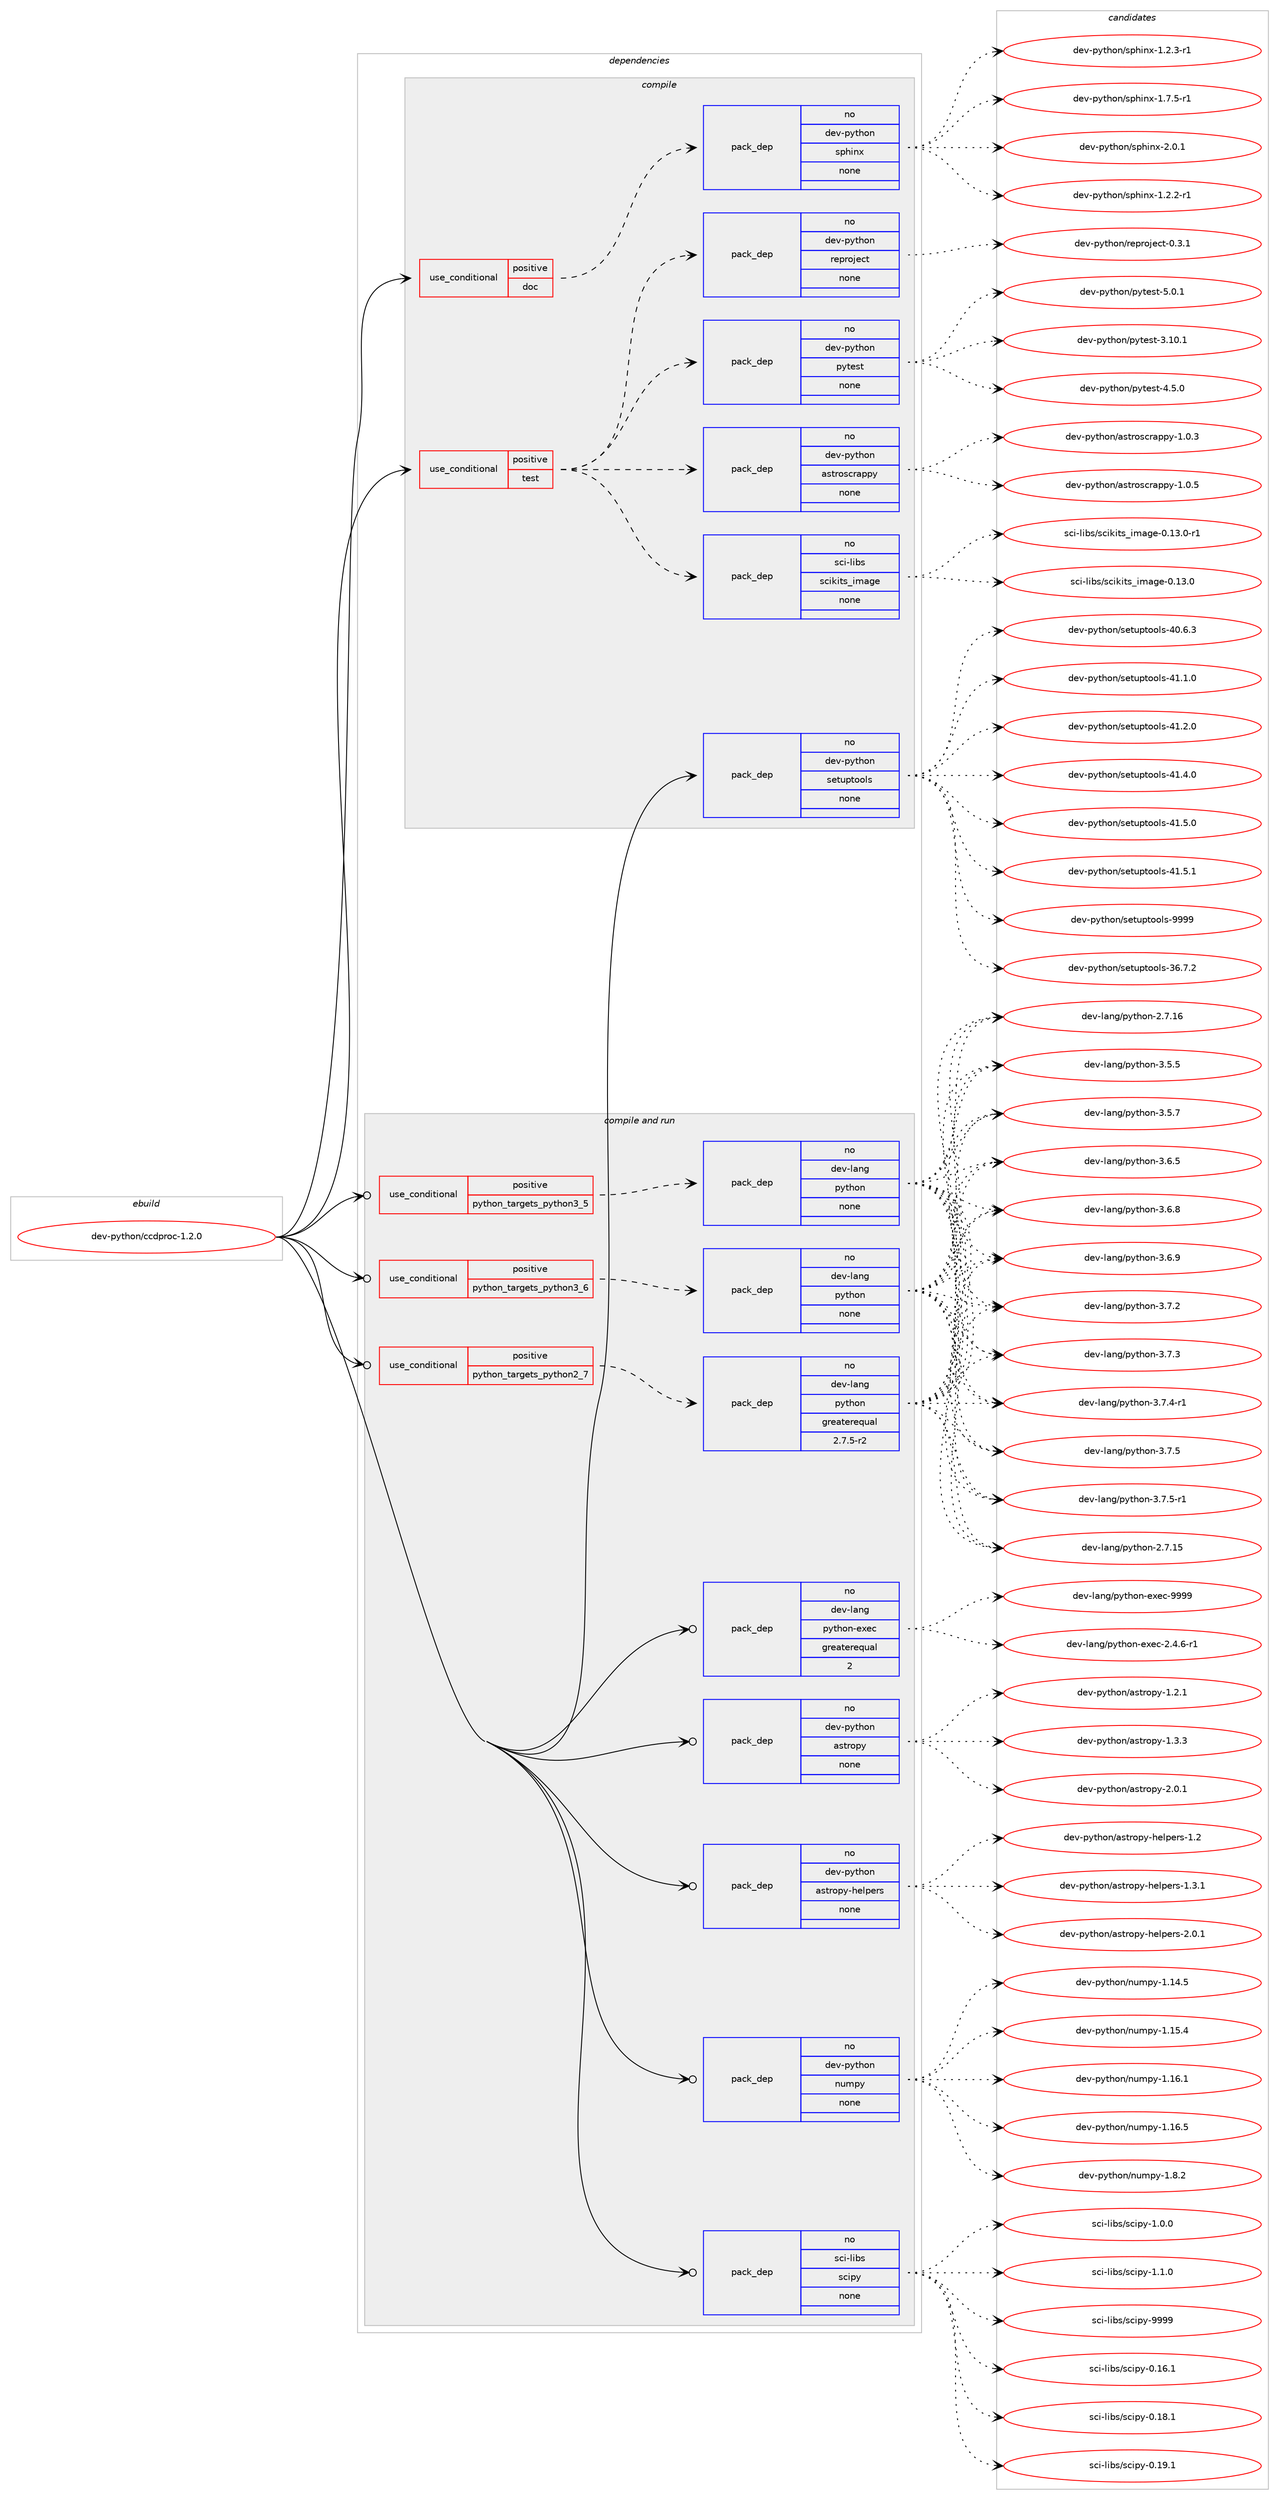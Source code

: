 digraph prolog {

# *************
# Graph options
# *************

newrank=true;
concentrate=true;
compound=true;
graph [rankdir=LR,fontname=Helvetica,fontsize=10,ranksep=1.5];#, ranksep=2.5, nodesep=0.2];
edge  [arrowhead=vee];
node  [fontname=Helvetica,fontsize=10];

# **********
# The ebuild
# **********

subgraph cluster_leftcol {
color=gray;
rank=same;
label=<<i>ebuild</i>>;
id [label="dev-python/ccdproc-1.2.0", color=red, width=4, href="../dev-python/ccdproc-1.2.0.svg"];
}

# ****************
# The dependencies
# ****************

subgraph cluster_midcol {
color=gray;
label=<<i>dependencies</i>>;
subgraph cluster_compile {
fillcolor="#eeeeee";
style=filled;
label=<<i>compile</i>>;
subgraph cond137311 {
dependency598227 [label=<<TABLE BORDER="0" CELLBORDER="1" CELLSPACING="0" CELLPADDING="4"><TR><TD ROWSPAN="3" CELLPADDING="10">use_conditional</TD></TR><TR><TD>positive</TD></TR><TR><TD>doc</TD></TR></TABLE>>, shape=none, color=red];
subgraph pack449137 {
dependency598228 [label=<<TABLE BORDER="0" CELLBORDER="1" CELLSPACING="0" CELLPADDING="4" WIDTH="220"><TR><TD ROWSPAN="6" CELLPADDING="30">pack_dep</TD></TR><TR><TD WIDTH="110">no</TD></TR><TR><TD>dev-python</TD></TR><TR><TD>sphinx</TD></TR><TR><TD>none</TD></TR><TR><TD></TD></TR></TABLE>>, shape=none, color=blue];
}
dependency598227:e -> dependency598228:w [weight=20,style="dashed",arrowhead="vee"];
}
id:e -> dependency598227:w [weight=20,style="solid",arrowhead="vee"];
subgraph cond137312 {
dependency598229 [label=<<TABLE BORDER="0" CELLBORDER="1" CELLSPACING="0" CELLPADDING="4"><TR><TD ROWSPAN="3" CELLPADDING="10">use_conditional</TD></TR><TR><TD>positive</TD></TR><TR><TD>test</TD></TR></TABLE>>, shape=none, color=red];
subgraph pack449138 {
dependency598230 [label=<<TABLE BORDER="0" CELLBORDER="1" CELLSPACING="0" CELLPADDING="4" WIDTH="220"><TR><TD ROWSPAN="6" CELLPADDING="30">pack_dep</TD></TR><TR><TD WIDTH="110">no</TD></TR><TR><TD>dev-python</TD></TR><TR><TD>astroscrappy</TD></TR><TR><TD>none</TD></TR><TR><TD></TD></TR></TABLE>>, shape=none, color=blue];
}
dependency598229:e -> dependency598230:w [weight=20,style="dashed",arrowhead="vee"];
subgraph pack449139 {
dependency598231 [label=<<TABLE BORDER="0" CELLBORDER="1" CELLSPACING="0" CELLPADDING="4" WIDTH="220"><TR><TD ROWSPAN="6" CELLPADDING="30">pack_dep</TD></TR><TR><TD WIDTH="110">no</TD></TR><TR><TD>dev-python</TD></TR><TR><TD>pytest</TD></TR><TR><TD>none</TD></TR><TR><TD></TD></TR></TABLE>>, shape=none, color=blue];
}
dependency598229:e -> dependency598231:w [weight=20,style="dashed",arrowhead="vee"];
subgraph pack449140 {
dependency598232 [label=<<TABLE BORDER="0" CELLBORDER="1" CELLSPACING="0" CELLPADDING="4" WIDTH="220"><TR><TD ROWSPAN="6" CELLPADDING="30">pack_dep</TD></TR><TR><TD WIDTH="110">no</TD></TR><TR><TD>dev-python</TD></TR><TR><TD>reproject</TD></TR><TR><TD>none</TD></TR><TR><TD></TD></TR></TABLE>>, shape=none, color=blue];
}
dependency598229:e -> dependency598232:w [weight=20,style="dashed",arrowhead="vee"];
subgraph pack449141 {
dependency598233 [label=<<TABLE BORDER="0" CELLBORDER="1" CELLSPACING="0" CELLPADDING="4" WIDTH="220"><TR><TD ROWSPAN="6" CELLPADDING="30">pack_dep</TD></TR><TR><TD WIDTH="110">no</TD></TR><TR><TD>sci-libs</TD></TR><TR><TD>scikits_image</TD></TR><TR><TD>none</TD></TR><TR><TD></TD></TR></TABLE>>, shape=none, color=blue];
}
dependency598229:e -> dependency598233:w [weight=20,style="dashed",arrowhead="vee"];
}
id:e -> dependency598229:w [weight=20,style="solid",arrowhead="vee"];
subgraph pack449142 {
dependency598234 [label=<<TABLE BORDER="0" CELLBORDER="1" CELLSPACING="0" CELLPADDING="4" WIDTH="220"><TR><TD ROWSPAN="6" CELLPADDING="30">pack_dep</TD></TR><TR><TD WIDTH="110">no</TD></TR><TR><TD>dev-python</TD></TR><TR><TD>setuptools</TD></TR><TR><TD>none</TD></TR><TR><TD></TD></TR></TABLE>>, shape=none, color=blue];
}
id:e -> dependency598234:w [weight=20,style="solid",arrowhead="vee"];
}
subgraph cluster_compileandrun {
fillcolor="#eeeeee";
style=filled;
label=<<i>compile and run</i>>;
subgraph cond137313 {
dependency598235 [label=<<TABLE BORDER="0" CELLBORDER="1" CELLSPACING="0" CELLPADDING="4"><TR><TD ROWSPAN="3" CELLPADDING="10">use_conditional</TD></TR><TR><TD>positive</TD></TR><TR><TD>python_targets_python2_7</TD></TR></TABLE>>, shape=none, color=red];
subgraph pack449143 {
dependency598236 [label=<<TABLE BORDER="0" CELLBORDER="1" CELLSPACING="0" CELLPADDING="4" WIDTH="220"><TR><TD ROWSPAN="6" CELLPADDING="30">pack_dep</TD></TR><TR><TD WIDTH="110">no</TD></TR><TR><TD>dev-lang</TD></TR><TR><TD>python</TD></TR><TR><TD>greaterequal</TD></TR><TR><TD>2.7.5-r2</TD></TR></TABLE>>, shape=none, color=blue];
}
dependency598235:e -> dependency598236:w [weight=20,style="dashed",arrowhead="vee"];
}
id:e -> dependency598235:w [weight=20,style="solid",arrowhead="odotvee"];
subgraph cond137314 {
dependency598237 [label=<<TABLE BORDER="0" CELLBORDER="1" CELLSPACING="0" CELLPADDING="4"><TR><TD ROWSPAN="3" CELLPADDING="10">use_conditional</TD></TR><TR><TD>positive</TD></TR><TR><TD>python_targets_python3_5</TD></TR></TABLE>>, shape=none, color=red];
subgraph pack449144 {
dependency598238 [label=<<TABLE BORDER="0" CELLBORDER="1" CELLSPACING="0" CELLPADDING="4" WIDTH="220"><TR><TD ROWSPAN="6" CELLPADDING="30">pack_dep</TD></TR><TR><TD WIDTH="110">no</TD></TR><TR><TD>dev-lang</TD></TR><TR><TD>python</TD></TR><TR><TD>none</TD></TR><TR><TD></TD></TR></TABLE>>, shape=none, color=blue];
}
dependency598237:e -> dependency598238:w [weight=20,style="dashed",arrowhead="vee"];
}
id:e -> dependency598237:w [weight=20,style="solid",arrowhead="odotvee"];
subgraph cond137315 {
dependency598239 [label=<<TABLE BORDER="0" CELLBORDER="1" CELLSPACING="0" CELLPADDING="4"><TR><TD ROWSPAN="3" CELLPADDING="10">use_conditional</TD></TR><TR><TD>positive</TD></TR><TR><TD>python_targets_python3_6</TD></TR></TABLE>>, shape=none, color=red];
subgraph pack449145 {
dependency598240 [label=<<TABLE BORDER="0" CELLBORDER="1" CELLSPACING="0" CELLPADDING="4" WIDTH="220"><TR><TD ROWSPAN="6" CELLPADDING="30">pack_dep</TD></TR><TR><TD WIDTH="110">no</TD></TR><TR><TD>dev-lang</TD></TR><TR><TD>python</TD></TR><TR><TD>none</TD></TR><TR><TD></TD></TR></TABLE>>, shape=none, color=blue];
}
dependency598239:e -> dependency598240:w [weight=20,style="dashed",arrowhead="vee"];
}
id:e -> dependency598239:w [weight=20,style="solid",arrowhead="odotvee"];
subgraph pack449146 {
dependency598241 [label=<<TABLE BORDER="0" CELLBORDER="1" CELLSPACING="0" CELLPADDING="4" WIDTH="220"><TR><TD ROWSPAN="6" CELLPADDING="30">pack_dep</TD></TR><TR><TD WIDTH="110">no</TD></TR><TR><TD>dev-lang</TD></TR><TR><TD>python-exec</TD></TR><TR><TD>greaterequal</TD></TR><TR><TD>2</TD></TR></TABLE>>, shape=none, color=blue];
}
id:e -> dependency598241:w [weight=20,style="solid",arrowhead="odotvee"];
subgraph pack449147 {
dependency598242 [label=<<TABLE BORDER="0" CELLBORDER="1" CELLSPACING="0" CELLPADDING="4" WIDTH="220"><TR><TD ROWSPAN="6" CELLPADDING="30">pack_dep</TD></TR><TR><TD WIDTH="110">no</TD></TR><TR><TD>dev-python</TD></TR><TR><TD>astropy</TD></TR><TR><TD>none</TD></TR><TR><TD></TD></TR></TABLE>>, shape=none, color=blue];
}
id:e -> dependency598242:w [weight=20,style="solid",arrowhead="odotvee"];
subgraph pack449148 {
dependency598243 [label=<<TABLE BORDER="0" CELLBORDER="1" CELLSPACING="0" CELLPADDING="4" WIDTH="220"><TR><TD ROWSPAN="6" CELLPADDING="30">pack_dep</TD></TR><TR><TD WIDTH="110">no</TD></TR><TR><TD>dev-python</TD></TR><TR><TD>astropy-helpers</TD></TR><TR><TD>none</TD></TR><TR><TD></TD></TR></TABLE>>, shape=none, color=blue];
}
id:e -> dependency598243:w [weight=20,style="solid",arrowhead="odotvee"];
subgraph pack449149 {
dependency598244 [label=<<TABLE BORDER="0" CELLBORDER="1" CELLSPACING="0" CELLPADDING="4" WIDTH="220"><TR><TD ROWSPAN="6" CELLPADDING="30">pack_dep</TD></TR><TR><TD WIDTH="110">no</TD></TR><TR><TD>dev-python</TD></TR><TR><TD>numpy</TD></TR><TR><TD>none</TD></TR><TR><TD></TD></TR></TABLE>>, shape=none, color=blue];
}
id:e -> dependency598244:w [weight=20,style="solid",arrowhead="odotvee"];
subgraph pack449150 {
dependency598245 [label=<<TABLE BORDER="0" CELLBORDER="1" CELLSPACING="0" CELLPADDING="4" WIDTH="220"><TR><TD ROWSPAN="6" CELLPADDING="30">pack_dep</TD></TR><TR><TD WIDTH="110">no</TD></TR><TR><TD>sci-libs</TD></TR><TR><TD>scipy</TD></TR><TR><TD>none</TD></TR><TR><TD></TD></TR></TABLE>>, shape=none, color=blue];
}
id:e -> dependency598245:w [weight=20,style="solid",arrowhead="odotvee"];
}
subgraph cluster_run {
fillcolor="#eeeeee";
style=filled;
label=<<i>run</i>>;
}
}

# **************
# The candidates
# **************

subgraph cluster_choices {
rank=same;
color=gray;
label=<<i>candidates</i>>;

subgraph choice449137 {
color=black;
nodesep=1;
choice10010111845112121116104111110471151121041051101204549465046504511449 [label="dev-python/sphinx-1.2.2-r1", color=red, width=4,href="../dev-python/sphinx-1.2.2-r1.svg"];
choice10010111845112121116104111110471151121041051101204549465046514511449 [label="dev-python/sphinx-1.2.3-r1", color=red, width=4,href="../dev-python/sphinx-1.2.3-r1.svg"];
choice10010111845112121116104111110471151121041051101204549465546534511449 [label="dev-python/sphinx-1.7.5-r1", color=red, width=4,href="../dev-python/sphinx-1.7.5-r1.svg"];
choice1001011184511212111610411111047115112104105110120455046484649 [label="dev-python/sphinx-2.0.1", color=red, width=4,href="../dev-python/sphinx-2.0.1.svg"];
dependency598228:e -> choice10010111845112121116104111110471151121041051101204549465046504511449:w [style=dotted,weight="100"];
dependency598228:e -> choice10010111845112121116104111110471151121041051101204549465046514511449:w [style=dotted,weight="100"];
dependency598228:e -> choice10010111845112121116104111110471151121041051101204549465546534511449:w [style=dotted,weight="100"];
dependency598228:e -> choice1001011184511212111610411111047115112104105110120455046484649:w [style=dotted,weight="100"];
}
subgraph choice449138 {
color=black;
nodesep=1;
choice1001011184511212111610411111047971151161141111159911497112112121454946484651 [label="dev-python/astroscrappy-1.0.3", color=red, width=4,href="../dev-python/astroscrappy-1.0.3.svg"];
choice1001011184511212111610411111047971151161141111159911497112112121454946484653 [label="dev-python/astroscrappy-1.0.5", color=red, width=4,href="../dev-python/astroscrappy-1.0.5.svg"];
dependency598230:e -> choice1001011184511212111610411111047971151161141111159911497112112121454946484651:w [style=dotted,weight="100"];
dependency598230:e -> choice1001011184511212111610411111047971151161141111159911497112112121454946484653:w [style=dotted,weight="100"];
}
subgraph choice449139 {
color=black;
nodesep=1;
choice100101118451121211161041111104711212111610111511645514649484649 [label="dev-python/pytest-3.10.1", color=red, width=4,href="../dev-python/pytest-3.10.1.svg"];
choice1001011184511212111610411111047112121116101115116455246534648 [label="dev-python/pytest-4.5.0", color=red, width=4,href="../dev-python/pytest-4.5.0.svg"];
choice1001011184511212111610411111047112121116101115116455346484649 [label="dev-python/pytest-5.0.1", color=red, width=4,href="../dev-python/pytest-5.0.1.svg"];
dependency598231:e -> choice100101118451121211161041111104711212111610111511645514649484649:w [style=dotted,weight="100"];
dependency598231:e -> choice1001011184511212111610411111047112121116101115116455246534648:w [style=dotted,weight="100"];
dependency598231:e -> choice1001011184511212111610411111047112121116101115116455346484649:w [style=dotted,weight="100"];
}
subgraph choice449140 {
color=black;
nodesep=1;
choice100101118451121211161041111104711410111211411110610199116454846514649 [label="dev-python/reproject-0.3.1", color=red, width=4,href="../dev-python/reproject-0.3.1.svg"];
dependency598232:e -> choice100101118451121211161041111104711410111211411110610199116454846514649:w [style=dotted,weight="100"];
}
subgraph choice449141 {
color=black;
nodesep=1;
choice1159910545108105981154711599105107105116115951051099710310145484649514648 [label="sci-libs/scikits_image-0.13.0", color=red, width=4,href="../sci-libs/scikits_image-0.13.0.svg"];
choice11599105451081059811547115991051071051161159510510997103101454846495146484511449 [label="sci-libs/scikits_image-0.13.0-r1", color=red, width=4,href="../sci-libs/scikits_image-0.13.0-r1.svg"];
dependency598233:e -> choice1159910545108105981154711599105107105116115951051099710310145484649514648:w [style=dotted,weight="100"];
dependency598233:e -> choice11599105451081059811547115991051071051161159510510997103101454846495146484511449:w [style=dotted,weight="100"];
}
subgraph choice449142 {
color=black;
nodesep=1;
choice100101118451121211161041111104711510111611711211611111110811545515446554650 [label="dev-python/setuptools-36.7.2", color=red, width=4,href="../dev-python/setuptools-36.7.2.svg"];
choice100101118451121211161041111104711510111611711211611111110811545524846544651 [label="dev-python/setuptools-40.6.3", color=red, width=4,href="../dev-python/setuptools-40.6.3.svg"];
choice100101118451121211161041111104711510111611711211611111110811545524946494648 [label="dev-python/setuptools-41.1.0", color=red, width=4,href="../dev-python/setuptools-41.1.0.svg"];
choice100101118451121211161041111104711510111611711211611111110811545524946504648 [label="dev-python/setuptools-41.2.0", color=red, width=4,href="../dev-python/setuptools-41.2.0.svg"];
choice100101118451121211161041111104711510111611711211611111110811545524946524648 [label="dev-python/setuptools-41.4.0", color=red, width=4,href="../dev-python/setuptools-41.4.0.svg"];
choice100101118451121211161041111104711510111611711211611111110811545524946534648 [label="dev-python/setuptools-41.5.0", color=red, width=4,href="../dev-python/setuptools-41.5.0.svg"];
choice100101118451121211161041111104711510111611711211611111110811545524946534649 [label="dev-python/setuptools-41.5.1", color=red, width=4,href="../dev-python/setuptools-41.5.1.svg"];
choice10010111845112121116104111110471151011161171121161111111081154557575757 [label="dev-python/setuptools-9999", color=red, width=4,href="../dev-python/setuptools-9999.svg"];
dependency598234:e -> choice100101118451121211161041111104711510111611711211611111110811545515446554650:w [style=dotted,weight="100"];
dependency598234:e -> choice100101118451121211161041111104711510111611711211611111110811545524846544651:w [style=dotted,weight="100"];
dependency598234:e -> choice100101118451121211161041111104711510111611711211611111110811545524946494648:w [style=dotted,weight="100"];
dependency598234:e -> choice100101118451121211161041111104711510111611711211611111110811545524946504648:w [style=dotted,weight="100"];
dependency598234:e -> choice100101118451121211161041111104711510111611711211611111110811545524946524648:w [style=dotted,weight="100"];
dependency598234:e -> choice100101118451121211161041111104711510111611711211611111110811545524946534648:w [style=dotted,weight="100"];
dependency598234:e -> choice100101118451121211161041111104711510111611711211611111110811545524946534649:w [style=dotted,weight="100"];
dependency598234:e -> choice10010111845112121116104111110471151011161171121161111111081154557575757:w [style=dotted,weight="100"];
}
subgraph choice449143 {
color=black;
nodesep=1;
choice10010111845108971101034711212111610411111045504655464953 [label="dev-lang/python-2.7.15", color=red, width=4,href="../dev-lang/python-2.7.15.svg"];
choice10010111845108971101034711212111610411111045504655464954 [label="dev-lang/python-2.7.16", color=red, width=4,href="../dev-lang/python-2.7.16.svg"];
choice100101118451089711010347112121116104111110455146534653 [label="dev-lang/python-3.5.5", color=red, width=4,href="../dev-lang/python-3.5.5.svg"];
choice100101118451089711010347112121116104111110455146534655 [label="dev-lang/python-3.5.7", color=red, width=4,href="../dev-lang/python-3.5.7.svg"];
choice100101118451089711010347112121116104111110455146544653 [label="dev-lang/python-3.6.5", color=red, width=4,href="../dev-lang/python-3.6.5.svg"];
choice100101118451089711010347112121116104111110455146544656 [label="dev-lang/python-3.6.8", color=red, width=4,href="../dev-lang/python-3.6.8.svg"];
choice100101118451089711010347112121116104111110455146544657 [label="dev-lang/python-3.6.9", color=red, width=4,href="../dev-lang/python-3.6.9.svg"];
choice100101118451089711010347112121116104111110455146554650 [label="dev-lang/python-3.7.2", color=red, width=4,href="../dev-lang/python-3.7.2.svg"];
choice100101118451089711010347112121116104111110455146554651 [label="dev-lang/python-3.7.3", color=red, width=4,href="../dev-lang/python-3.7.3.svg"];
choice1001011184510897110103471121211161041111104551465546524511449 [label="dev-lang/python-3.7.4-r1", color=red, width=4,href="../dev-lang/python-3.7.4-r1.svg"];
choice100101118451089711010347112121116104111110455146554653 [label="dev-lang/python-3.7.5", color=red, width=4,href="../dev-lang/python-3.7.5.svg"];
choice1001011184510897110103471121211161041111104551465546534511449 [label="dev-lang/python-3.7.5-r1", color=red, width=4,href="../dev-lang/python-3.7.5-r1.svg"];
dependency598236:e -> choice10010111845108971101034711212111610411111045504655464953:w [style=dotted,weight="100"];
dependency598236:e -> choice10010111845108971101034711212111610411111045504655464954:w [style=dotted,weight="100"];
dependency598236:e -> choice100101118451089711010347112121116104111110455146534653:w [style=dotted,weight="100"];
dependency598236:e -> choice100101118451089711010347112121116104111110455146534655:w [style=dotted,weight="100"];
dependency598236:e -> choice100101118451089711010347112121116104111110455146544653:w [style=dotted,weight="100"];
dependency598236:e -> choice100101118451089711010347112121116104111110455146544656:w [style=dotted,weight="100"];
dependency598236:e -> choice100101118451089711010347112121116104111110455146544657:w [style=dotted,weight="100"];
dependency598236:e -> choice100101118451089711010347112121116104111110455146554650:w [style=dotted,weight="100"];
dependency598236:e -> choice100101118451089711010347112121116104111110455146554651:w [style=dotted,weight="100"];
dependency598236:e -> choice1001011184510897110103471121211161041111104551465546524511449:w [style=dotted,weight="100"];
dependency598236:e -> choice100101118451089711010347112121116104111110455146554653:w [style=dotted,weight="100"];
dependency598236:e -> choice1001011184510897110103471121211161041111104551465546534511449:w [style=dotted,weight="100"];
}
subgraph choice449144 {
color=black;
nodesep=1;
choice10010111845108971101034711212111610411111045504655464953 [label="dev-lang/python-2.7.15", color=red, width=4,href="../dev-lang/python-2.7.15.svg"];
choice10010111845108971101034711212111610411111045504655464954 [label="dev-lang/python-2.7.16", color=red, width=4,href="../dev-lang/python-2.7.16.svg"];
choice100101118451089711010347112121116104111110455146534653 [label="dev-lang/python-3.5.5", color=red, width=4,href="../dev-lang/python-3.5.5.svg"];
choice100101118451089711010347112121116104111110455146534655 [label="dev-lang/python-3.5.7", color=red, width=4,href="../dev-lang/python-3.5.7.svg"];
choice100101118451089711010347112121116104111110455146544653 [label="dev-lang/python-3.6.5", color=red, width=4,href="../dev-lang/python-3.6.5.svg"];
choice100101118451089711010347112121116104111110455146544656 [label="dev-lang/python-3.6.8", color=red, width=4,href="../dev-lang/python-3.6.8.svg"];
choice100101118451089711010347112121116104111110455146544657 [label="dev-lang/python-3.6.9", color=red, width=4,href="../dev-lang/python-3.6.9.svg"];
choice100101118451089711010347112121116104111110455146554650 [label="dev-lang/python-3.7.2", color=red, width=4,href="../dev-lang/python-3.7.2.svg"];
choice100101118451089711010347112121116104111110455146554651 [label="dev-lang/python-3.7.3", color=red, width=4,href="../dev-lang/python-3.7.3.svg"];
choice1001011184510897110103471121211161041111104551465546524511449 [label="dev-lang/python-3.7.4-r1", color=red, width=4,href="../dev-lang/python-3.7.4-r1.svg"];
choice100101118451089711010347112121116104111110455146554653 [label="dev-lang/python-3.7.5", color=red, width=4,href="../dev-lang/python-3.7.5.svg"];
choice1001011184510897110103471121211161041111104551465546534511449 [label="dev-lang/python-3.7.5-r1", color=red, width=4,href="../dev-lang/python-3.7.5-r1.svg"];
dependency598238:e -> choice10010111845108971101034711212111610411111045504655464953:w [style=dotted,weight="100"];
dependency598238:e -> choice10010111845108971101034711212111610411111045504655464954:w [style=dotted,weight="100"];
dependency598238:e -> choice100101118451089711010347112121116104111110455146534653:w [style=dotted,weight="100"];
dependency598238:e -> choice100101118451089711010347112121116104111110455146534655:w [style=dotted,weight="100"];
dependency598238:e -> choice100101118451089711010347112121116104111110455146544653:w [style=dotted,weight="100"];
dependency598238:e -> choice100101118451089711010347112121116104111110455146544656:w [style=dotted,weight="100"];
dependency598238:e -> choice100101118451089711010347112121116104111110455146544657:w [style=dotted,weight="100"];
dependency598238:e -> choice100101118451089711010347112121116104111110455146554650:w [style=dotted,weight="100"];
dependency598238:e -> choice100101118451089711010347112121116104111110455146554651:w [style=dotted,weight="100"];
dependency598238:e -> choice1001011184510897110103471121211161041111104551465546524511449:w [style=dotted,weight="100"];
dependency598238:e -> choice100101118451089711010347112121116104111110455146554653:w [style=dotted,weight="100"];
dependency598238:e -> choice1001011184510897110103471121211161041111104551465546534511449:w [style=dotted,weight="100"];
}
subgraph choice449145 {
color=black;
nodesep=1;
choice10010111845108971101034711212111610411111045504655464953 [label="dev-lang/python-2.7.15", color=red, width=4,href="../dev-lang/python-2.7.15.svg"];
choice10010111845108971101034711212111610411111045504655464954 [label="dev-lang/python-2.7.16", color=red, width=4,href="../dev-lang/python-2.7.16.svg"];
choice100101118451089711010347112121116104111110455146534653 [label="dev-lang/python-3.5.5", color=red, width=4,href="../dev-lang/python-3.5.5.svg"];
choice100101118451089711010347112121116104111110455146534655 [label="dev-lang/python-3.5.7", color=red, width=4,href="../dev-lang/python-3.5.7.svg"];
choice100101118451089711010347112121116104111110455146544653 [label="dev-lang/python-3.6.5", color=red, width=4,href="../dev-lang/python-3.6.5.svg"];
choice100101118451089711010347112121116104111110455146544656 [label="dev-lang/python-3.6.8", color=red, width=4,href="../dev-lang/python-3.6.8.svg"];
choice100101118451089711010347112121116104111110455146544657 [label="dev-lang/python-3.6.9", color=red, width=4,href="../dev-lang/python-3.6.9.svg"];
choice100101118451089711010347112121116104111110455146554650 [label="dev-lang/python-3.7.2", color=red, width=4,href="../dev-lang/python-3.7.2.svg"];
choice100101118451089711010347112121116104111110455146554651 [label="dev-lang/python-3.7.3", color=red, width=4,href="../dev-lang/python-3.7.3.svg"];
choice1001011184510897110103471121211161041111104551465546524511449 [label="dev-lang/python-3.7.4-r1", color=red, width=4,href="../dev-lang/python-3.7.4-r1.svg"];
choice100101118451089711010347112121116104111110455146554653 [label="dev-lang/python-3.7.5", color=red, width=4,href="../dev-lang/python-3.7.5.svg"];
choice1001011184510897110103471121211161041111104551465546534511449 [label="dev-lang/python-3.7.5-r1", color=red, width=4,href="../dev-lang/python-3.7.5-r1.svg"];
dependency598240:e -> choice10010111845108971101034711212111610411111045504655464953:w [style=dotted,weight="100"];
dependency598240:e -> choice10010111845108971101034711212111610411111045504655464954:w [style=dotted,weight="100"];
dependency598240:e -> choice100101118451089711010347112121116104111110455146534653:w [style=dotted,weight="100"];
dependency598240:e -> choice100101118451089711010347112121116104111110455146534655:w [style=dotted,weight="100"];
dependency598240:e -> choice100101118451089711010347112121116104111110455146544653:w [style=dotted,weight="100"];
dependency598240:e -> choice100101118451089711010347112121116104111110455146544656:w [style=dotted,weight="100"];
dependency598240:e -> choice100101118451089711010347112121116104111110455146544657:w [style=dotted,weight="100"];
dependency598240:e -> choice100101118451089711010347112121116104111110455146554650:w [style=dotted,weight="100"];
dependency598240:e -> choice100101118451089711010347112121116104111110455146554651:w [style=dotted,weight="100"];
dependency598240:e -> choice1001011184510897110103471121211161041111104551465546524511449:w [style=dotted,weight="100"];
dependency598240:e -> choice100101118451089711010347112121116104111110455146554653:w [style=dotted,weight="100"];
dependency598240:e -> choice1001011184510897110103471121211161041111104551465546534511449:w [style=dotted,weight="100"];
}
subgraph choice449146 {
color=black;
nodesep=1;
choice10010111845108971101034711212111610411111045101120101994550465246544511449 [label="dev-lang/python-exec-2.4.6-r1", color=red, width=4,href="../dev-lang/python-exec-2.4.6-r1.svg"];
choice10010111845108971101034711212111610411111045101120101994557575757 [label="dev-lang/python-exec-9999", color=red, width=4,href="../dev-lang/python-exec-9999.svg"];
dependency598241:e -> choice10010111845108971101034711212111610411111045101120101994550465246544511449:w [style=dotted,weight="100"];
dependency598241:e -> choice10010111845108971101034711212111610411111045101120101994557575757:w [style=dotted,weight="100"];
}
subgraph choice449147 {
color=black;
nodesep=1;
choice100101118451121211161041111104797115116114111112121454946504649 [label="dev-python/astropy-1.2.1", color=red, width=4,href="../dev-python/astropy-1.2.1.svg"];
choice100101118451121211161041111104797115116114111112121454946514651 [label="dev-python/astropy-1.3.3", color=red, width=4,href="../dev-python/astropy-1.3.3.svg"];
choice100101118451121211161041111104797115116114111112121455046484649 [label="dev-python/astropy-2.0.1", color=red, width=4,href="../dev-python/astropy-2.0.1.svg"];
dependency598242:e -> choice100101118451121211161041111104797115116114111112121454946504649:w [style=dotted,weight="100"];
dependency598242:e -> choice100101118451121211161041111104797115116114111112121454946514651:w [style=dotted,weight="100"];
dependency598242:e -> choice100101118451121211161041111104797115116114111112121455046484649:w [style=dotted,weight="100"];
}
subgraph choice449148 {
color=black;
nodesep=1;
choice1001011184511212111610411111047971151161141111121214510410110811210111411545494650 [label="dev-python/astropy-helpers-1.2", color=red, width=4,href="../dev-python/astropy-helpers-1.2.svg"];
choice10010111845112121116104111110479711511611411111212145104101108112101114115454946514649 [label="dev-python/astropy-helpers-1.3.1", color=red, width=4,href="../dev-python/astropy-helpers-1.3.1.svg"];
choice10010111845112121116104111110479711511611411111212145104101108112101114115455046484649 [label="dev-python/astropy-helpers-2.0.1", color=red, width=4,href="../dev-python/astropy-helpers-2.0.1.svg"];
dependency598243:e -> choice1001011184511212111610411111047971151161141111121214510410110811210111411545494650:w [style=dotted,weight="100"];
dependency598243:e -> choice10010111845112121116104111110479711511611411111212145104101108112101114115454946514649:w [style=dotted,weight="100"];
dependency598243:e -> choice10010111845112121116104111110479711511611411111212145104101108112101114115455046484649:w [style=dotted,weight="100"];
}
subgraph choice449149 {
color=black;
nodesep=1;
choice100101118451121211161041111104711011710911212145494649524653 [label="dev-python/numpy-1.14.5", color=red, width=4,href="../dev-python/numpy-1.14.5.svg"];
choice100101118451121211161041111104711011710911212145494649534652 [label="dev-python/numpy-1.15.4", color=red, width=4,href="../dev-python/numpy-1.15.4.svg"];
choice100101118451121211161041111104711011710911212145494649544649 [label="dev-python/numpy-1.16.1", color=red, width=4,href="../dev-python/numpy-1.16.1.svg"];
choice100101118451121211161041111104711011710911212145494649544653 [label="dev-python/numpy-1.16.5", color=red, width=4,href="../dev-python/numpy-1.16.5.svg"];
choice1001011184511212111610411111047110117109112121454946564650 [label="dev-python/numpy-1.8.2", color=red, width=4,href="../dev-python/numpy-1.8.2.svg"];
dependency598244:e -> choice100101118451121211161041111104711011710911212145494649524653:w [style=dotted,weight="100"];
dependency598244:e -> choice100101118451121211161041111104711011710911212145494649534652:w [style=dotted,weight="100"];
dependency598244:e -> choice100101118451121211161041111104711011710911212145494649544649:w [style=dotted,weight="100"];
dependency598244:e -> choice100101118451121211161041111104711011710911212145494649544653:w [style=dotted,weight="100"];
dependency598244:e -> choice1001011184511212111610411111047110117109112121454946564650:w [style=dotted,weight="100"];
}
subgraph choice449150 {
color=black;
nodesep=1;
choice115991054510810598115471159910511212145484649544649 [label="sci-libs/scipy-0.16.1", color=red, width=4,href="../sci-libs/scipy-0.16.1.svg"];
choice115991054510810598115471159910511212145484649564649 [label="sci-libs/scipy-0.18.1", color=red, width=4,href="../sci-libs/scipy-0.18.1.svg"];
choice115991054510810598115471159910511212145484649574649 [label="sci-libs/scipy-0.19.1", color=red, width=4,href="../sci-libs/scipy-0.19.1.svg"];
choice1159910545108105981154711599105112121454946484648 [label="sci-libs/scipy-1.0.0", color=red, width=4,href="../sci-libs/scipy-1.0.0.svg"];
choice1159910545108105981154711599105112121454946494648 [label="sci-libs/scipy-1.1.0", color=red, width=4,href="../sci-libs/scipy-1.1.0.svg"];
choice11599105451081059811547115991051121214557575757 [label="sci-libs/scipy-9999", color=red, width=4,href="../sci-libs/scipy-9999.svg"];
dependency598245:e -> choice115991054510810598115471159910511212145484649544649:w [style=dotted,weight="100"];
dependency598245:e -> choice115991054510810598115471159910511212145484649564649:w [style=dotted,weight="100"];
dependency598245:e -> choice115991054510810598115471159910511212145484649574649:w [style=dotted,weight="100"];
dependency598245:e -> choice1159910545108105981154711599105112121454946484648:w [style=dotted,weight="100"];
dependency598245:e -> choice1159910545108105981154711599105112121454946494648:w [style=dotted,weight="100"];
dependency598245:e -> choice11599105451081059811547115991051121214557575757:w [style=dotted,weight="100"];
}
}

}
